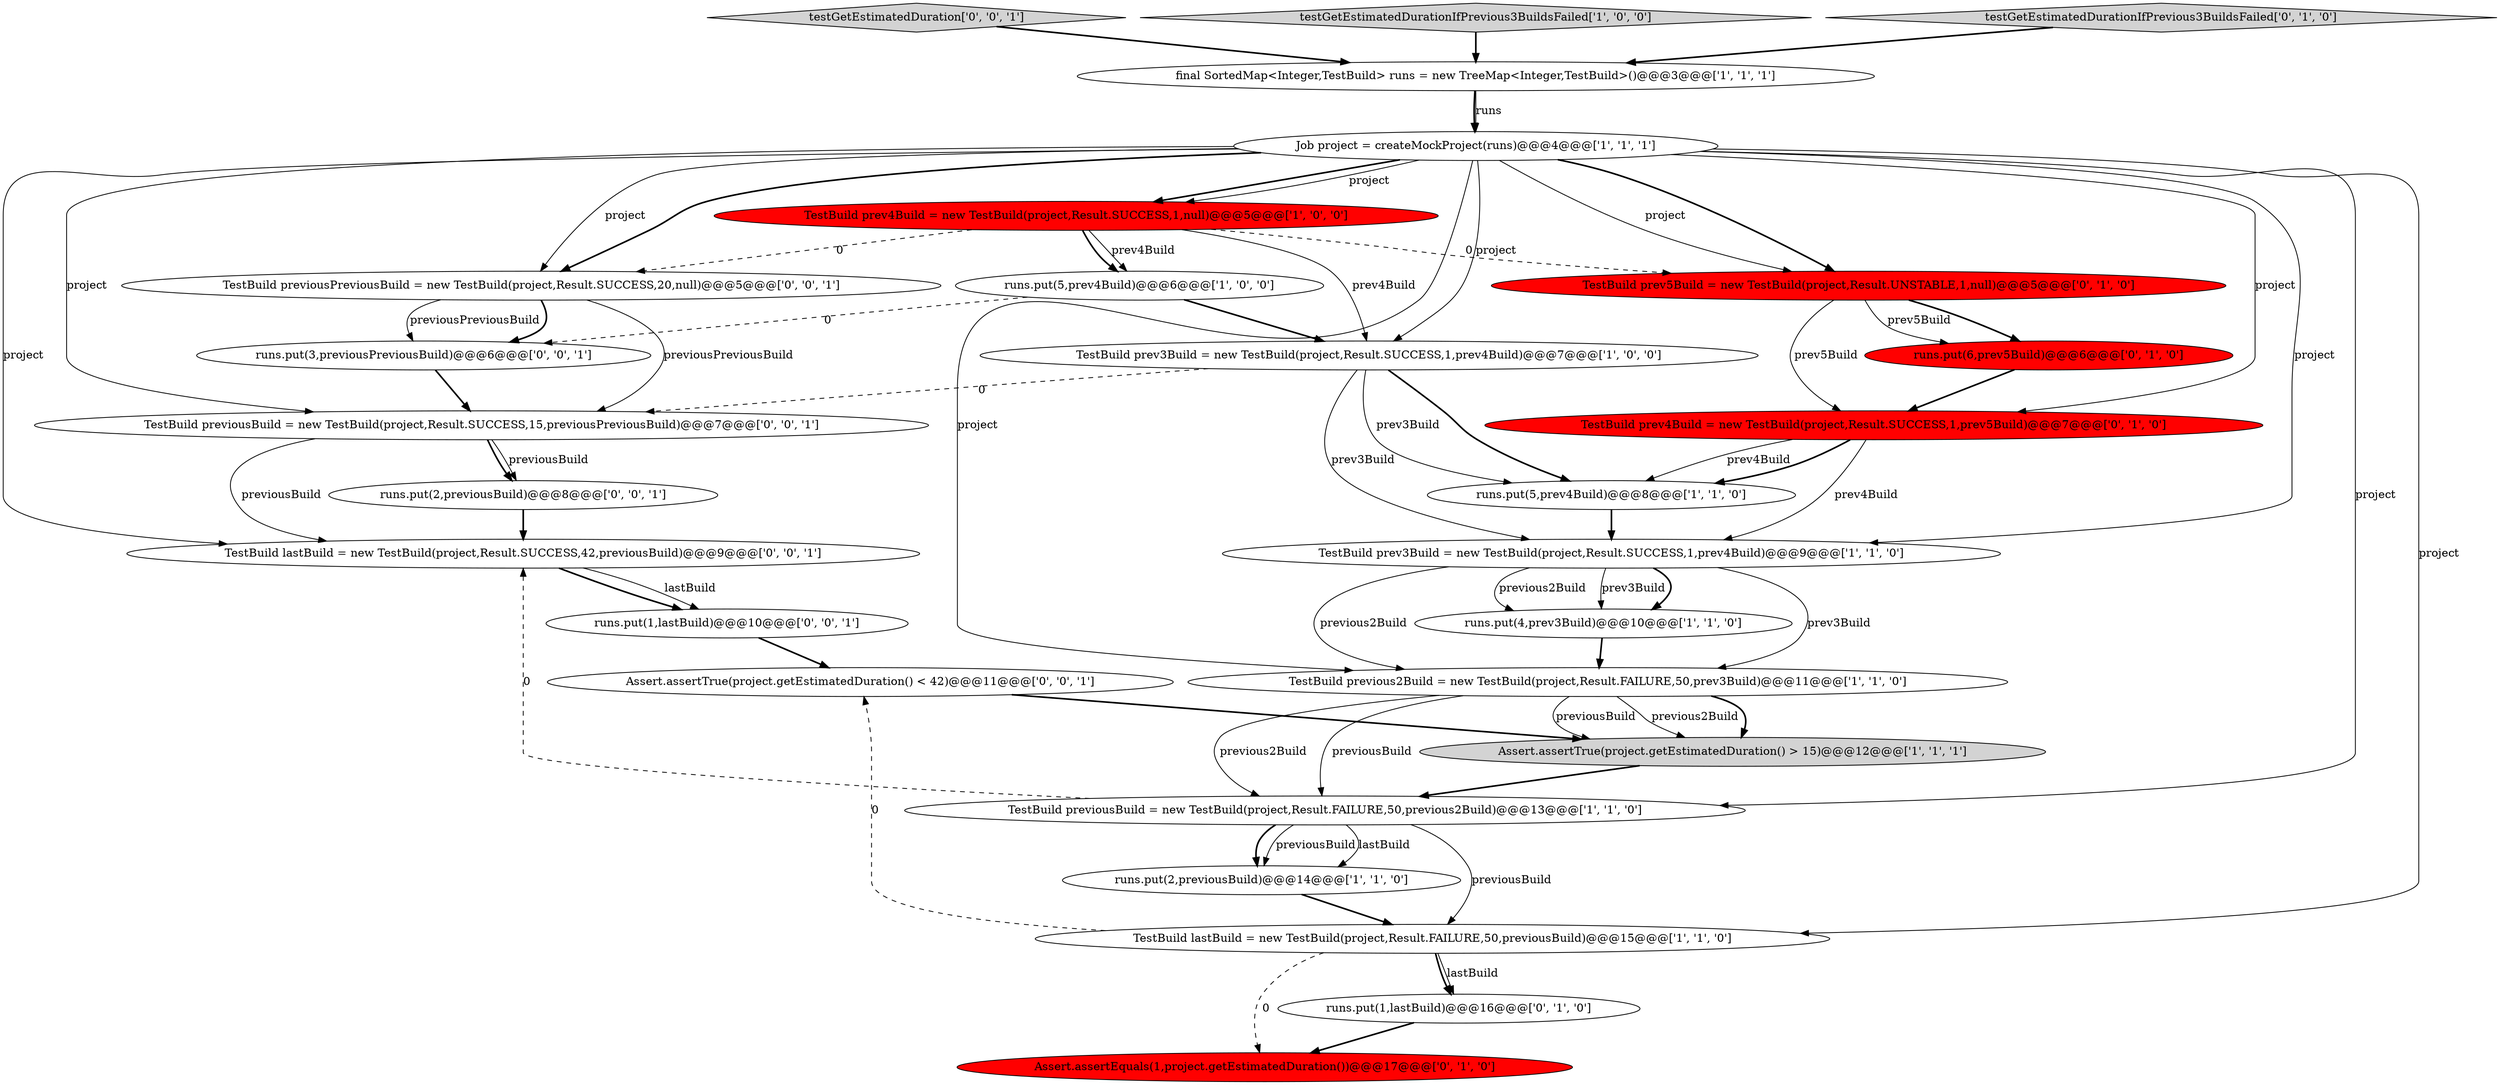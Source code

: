 digraph {
20 [style = filled, label = "runs.put(2,previousBuild)@@@8@@@['0', '0', '1']", fillcolor = white, shape = ellipse image = "AAA0AAABBB3BBB"];
22 [style = filled, label = "runs.put(3,previousPreviousBuild)@@@6@@@['0', '0', '1']", fillcolor = white, shape = ellipse image = "AAA0AAABBB3BBB"];
21 [style = filled, label = "runs.put(1,lastBuild)@@@10@@@['0', '0', '1']", fillcolor = white, shape = ellipse image = "AAA0AAABBB3BBB"];
11 [style = filled, label = "TestBuild prev3Build = new TestBuild(project,Result.SUCCESS,1,prev4Build)@@@9@@@['1', '1', '0']", fillcolor = white, shape = ellipse image = "AAA0AAABBB1BBB"];
1 [style = filled, label = "runs.put(4,prev3Build)@@@10@@@['1', '1', '0']", fillcolor = white, shape = ellipse image = "AAA0AAABBB1BBB"];
24 [style = filled, label = "TestBuild previousBuild = new TestBuild(project,Result.SUCCESS,15,previousPreviousBuild)@@@7@@@['0', '0', '1']", fillcolor = white, shape = ellipse image = "AAA0AAABBB3BBB"];
14 [style = filled, label = "TestBuild prev4Build = new TestBuild(project,Result.SUCCESS,1,prev5Build)@@@7@@@['0', '1', '0']", fillcolor = red, shape = ellipse image = "AAA1AAABBB2BBB"];
8 [style = filled, label = "runs.put(5,prev4Build)@@@8@@@['1', '1', '0']", fillcolor = white, shape = ellipse image = "AAA0AAABBB1BBB"];
23 [style = filled, label = "TestBuild lastBuild = new TestBuild(project,Result.SUCCESS,42,previousBuild)@@@9@@@['0', '0', '1']", fillcolor = white, shape = ellipse image = "AAA0AAABBB3BBB"];
25 [style = filled, label = "Assert.assertTrue(project.getEstimatedDuration() < 42)@@@11@@@['0', '0', '1']", fillcolor = white, shape = ellipse image = "AAA0AAABBB3BBB"];
12 [style = filled, label = "runs.put(5,prev4Build)@@@6@@@['1', '0', '0']", fillcolor = white, shape = ellipse image = "AAA0AAABBB1BBB"];
16 [style = filled, label = "Assert.assertEquals(1,project.getEstimatedDuration())@@@17@@@['0', '1', '0']", fillcolor = red, shape = ellipse image = "AAA1AAABBB2BBB"];
27 [style = filled, label = "TestBuild previousPreviousBuild = new TestBuild(project,Result.SUCCESS,20,null)@@@5@@@['0', '0', '1']", fillcolor = white, shape = ellipse image = "AAA0AAABBB3BBB"];
26 [style = filled, label = "testGetEstimatedDuration['0', '0', '1']", fillcolor = lightgray, shape = diamond image = "AAA0AAABBB3BBB"];
7 [style = filled, label = "TestBuild prev3Build = new TestBuild(project,Result.SUCCESS,1,prev4Build)@@@7@@@['1', '0', '0']", fillcolor = white, shape = ellipse image = "AAA0AAABBB1BBB"];
15 [style = filled, label = "runs.put(1,lastBuild)@@@16@@@['0', '1', '0']", fillcolor = white, shape = ellipse image = "AAA0AAABBB2BBB"];
18 [style = filled, label = "TestBuild prev5Build = new TestBuild(project,Result.UNSTABLE,1,null)@@@5@@@['0', '1', '0']", fillcolor = red, shape = ellipse image = "AAA1AAABBB2BBB"];
2 [style = filled, label = "runs.put(2,previousBuild)@@@14@@@['1', '1', '0']", fillcolor = white, shape = ellipse image = "AAA0AAABBB1BBB"];
6 [style = filled, label = "TestBuild prev4Build = new TestBuild(project,Result.SUCCESS,1,null)@@@5@@@['1', '0', '0']", fillcolor = red, shape = ellipse image = "AAA1AAABBB1BBB"];
3 [style = filled, label = "TestBuild previous2Build = new TestBuild(project,Result.FAILURE,50,prev3Build)@@@11@@@['1', '1', '0']", fillcolor = white, shape = ellipse image = "AAA0AAABBB1BBB"];
13 [style = filled, label = "testGetEstimatedDurationIfPrevious3BuildsFailed['1', '0', '0']", fillcolor = lightgray, shape = diamond image = "AAA0AAABBB1BBB"];
5 [style = filled, label = "final SortedMap<Integer,TestBuild> runs = new TreeMap<Integer,TestBuild>()@@@3@@@['1', '1', '1']", fillcolor = white, shape = ellipse image = "AAA0AAABBB1BBB"];
19 [style = filled, label = "runs.put(6,prev5Build)@@@6@@@['0', '1', '0']", fillcolor = red, shape = ellipse image = "AAA1AAABBB2BBB"];
4 [style = filled, label = "Assert.assertTrue(project.getEstimatedDuration() > 15)@@@12@@@['1', '1', '1']", fillcolor = lightgray, shape = ellipse image = "AAA0AAABBB1BBB"];
17 [style = filled, label = "testGetEstimatedDurationIfPrevious3BuildsFailed['0', '1', '0']", fillcolor = lightgray, shape = diamond image = "AAA0AAABBB2BBB"];
10 [style = filled, label = "TestBuild lastBuild = new TestBuild(project,Result.FAILURE,50,previousBuild)@@@15@@@['1', '1', '0']", fillcolor = white, shape = ellipse image = "AAA0AAABBB1BBB"];
9 [style = filled, label = "TestBuild previousBuild = new TestBuild(project,Result.FAILURE,50,previous2Build)@@@13@@@['1', '1', '0']", fillcolor = white, shape = ellipse image = "AAA0AAABBB1BBB"];
0 [style = filled, label = "Job project = createMockProject(runs)@@@4@@@['1', '1', '1']", fillcolor = white, shape = ellipse image = "AAA0AAABBB1BBB"];
0->7 [style = solid, label="project"];
4->9 [style = bold, label=""];
11->3 [style = solid, label="prev3Build"];
0->27 [style = solid, label="project"];
17->5 [style = bold, label=""];
10->15 [style = bold, label=""];
0->9 [style = solid, label="project"];
10->15 [style = solid, label="lastBuild"];
0->6 [style = bold, label=""];
11->1 [style = bold, label=""];
9->2 [style = bold, label=""];
0->27 [style = bold, label=""];
26->5 [style = bold, label=""];
11->3 [style = solid, label="previous2Build"];
1->3 [style = bold, label=""];
18->19 [style = bold, label=""];
25->4 [style = bold, label=""];
27->24 [style = solid, label="previousPreviousBuild"];
0->11 [style = solid, label="project"];
6->7 [style = solid, label="prev4Build"];
21->25 [style = bold, label=""];
23->21 [style = solid, label="lastBuild"];
7->8 [style = bold, label=""];
7->11 [style = solid, label="prev3Build"];
0->24 [style = solid, label="project"];
3->4 [style = bold, label=""];
2->10 [style = bold, label=""];
15->16 [style = bold, label=""];
12->7 [style = bold, label=""];
0->14 [style = solid, label="project"];
3->4 [style = solid, label="previousBuild"];
27->22 [style = bold, label=""];
9->23 [style = dashed, label="0"];
6->18 [style = dashed, label="0"];
9->2 [style = solid, label="previousBuild"];
24->20 [style = bold, label=""];
3->9 [style = solid, label="previous2Build"];
14->8 [style = solid, label="prev4Build"];
14->11 [style = solid, label="prev4Build"];
9->2 [style = solid, label="lastBuild"];
19->14 [style = bold, label=""];
20->23 [style = bold, label=""];
5->0 [style = bold, label=""];
23->21 [style = bold, label=""];
24->20 [style = solid, label="previousBuild"];
24->23 [style = solid, label="previousBuild"];
6->27 [style = dashed, label="0"];
7->24 [style = dashed, label="0"];
11->1 [style = solid, label="previous2Build"];
6->12 [style = solid, label="prev4Build"];
12->22 [style = dashed, label="0"];
13->5 [style = bold, label=""];
0->6 [style = solid, label="project"];
3->9 [style = solid, label="previousBuild"];
5->0 [style = solid, label="runs"];
0->18 [style = bold, label=""];
14->8 [style = bold, label=""];
3->4 [style = solid, label="previous2Build"];
10->16 [style = dashed, label="0"];
0->18 [style = solid, label="project"];
9->10 [style = solid, label="previousBuild"];
0->3 [style = solid, label="project"];
18->14 [style = solid, label="prev5Build"];
27->22 [style = solid, label="previousPreviousBuild"];
0->10 [style = solid, label="project"];
22->24 [style = bold, label=""];
8->11 [style = bold, label=""];
10->25 [style = dashed, label="0"];
0->23 [style = solid, label="project"];
11->1 [style = solid, label="prev3Build"];
18->19 [style = solid, label="prev5Build"];
7->8 [style = solid, label="prev3Build"];
6->12 [style = bold, label=""];
}
